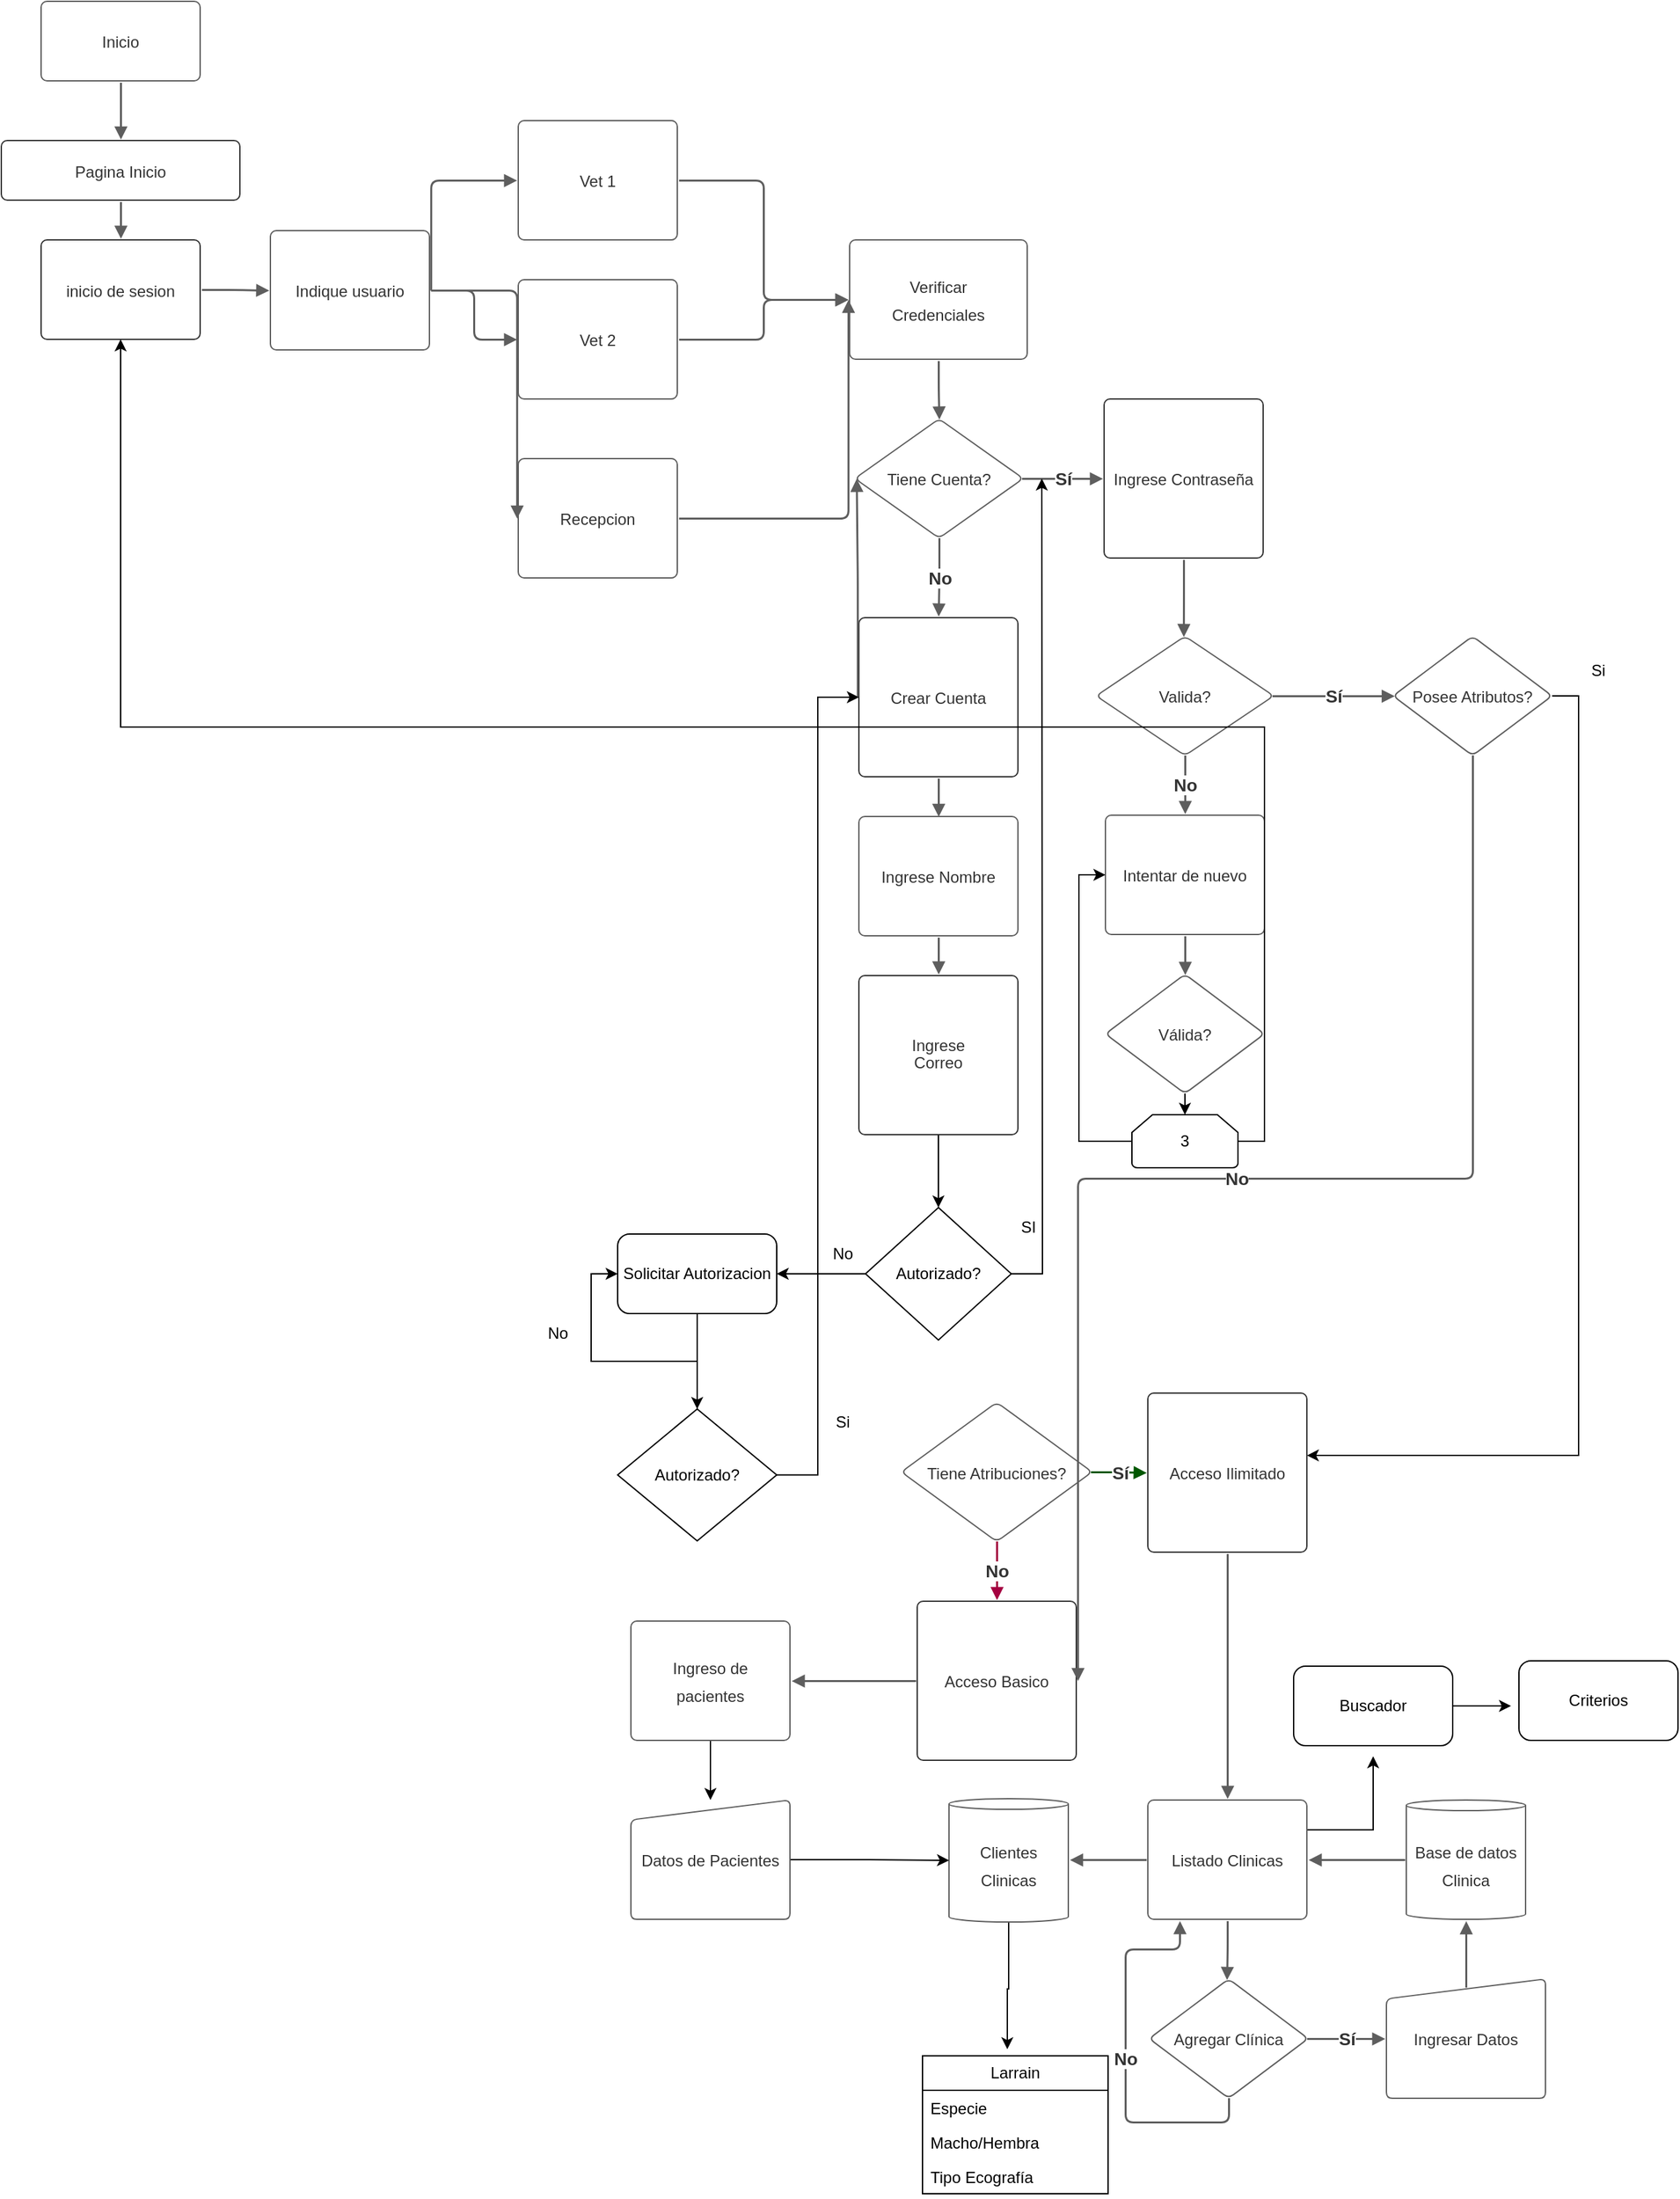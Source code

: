<mxfile version="21.5.2" type="github">
  <diagram id="C5RBs43oDa-KdzZeNtuy" name="Page-1">
    <mxGraphModel dx="954" dy="2205" grid="1" gridSize="10" guides="1" tooltips="1" connect="1" arrows="1" fold="1" page="1" pageScale="1" pageWidth="1169" pageHeight="1654" background="none" math="0" shadow="0">
      <root>
        <mxCell id="WIyWlLk6GJQsqaUBKTNV-0" />
        <mxCell id="WIyWlLk6GJQsqaUBKTNV-1" parent="WIyWlLk6GJQsqaUBKTNV-0" />
        <mxCell id="py4-glFeh2ibCfwgSi2s-0" value="&lt;font style=&quot;font-size: 12px;&quot;&gt;Inicio&lt;/font&gt;" style="html=1;overflow=block;blockSpacing=1;whiteSpace=wrap;fontSize=16.7;fontColor=#333333;align=center;spacing=3.8;strokeColor=#5e5e5e;strokeOpacity=100;rounded=1;absoluteArcSize=1;arcSize=9;strokeWidth=1;lucidId=6lV_jRiNdOOd;" vertex="1" parent="WIyWlLk6GJQsqaUBKTNV-1">
          <mxGeometry x="495" y="-60" width="120" height="60" as="geometry" />
        </mxCell>
        <mxCell id="py4-glFeh2ibCfwgSi2s-1" value="" style="html=1;jettySize=18;whiteSpace=wrap;fontSize=13;strokeColor=#5E5E5E;strokeWidth=1.5;rounded=1;arcSize=12;edgeStyle=orthogonalEdgeStyle;startArrow=none;endArrow=block;endFill=1;exitX=0.5;exitY=1.019;exitPerimeter=0;lucidId=qmV_Awvhml8.;" edge="1" parent="WIyWlLk6GJQsqaUBKTNV-1" source="py4-glFeh2ibCfwgSi2s-0">
          <mxGeometry width="100" height="100" relative="1" as="geometry">
            <Array as="points" />
            <mxPoint x="555" y="44" as="targetPoint" />
          </mxGeometry>
        </mxCell>
        <mxCell id="py4-glFeh2ibCfwgSi2s-2" value="&lt;font style=&quot;font-size: 12px;&quot;&gt;Pagina Inicio&lt;/font&gt;" style="html=1;overflow=block;blockSpacing=1;whiteSpace=wrap;fontSize=16.7;fontColor=#333333;align=center;spacing=3.8;strokeColor=#333333;strokeOpacity=100;fillOpacity=0;rounded=1;absoluteArcSize=1;arcSize=9;fillColor=#ffffff;strokeWidth=1;lucidId=ymV_Ch-mpjN8;" vertex="1" parent="WIyWlLk6GJQsqaUBKTNV-1">
          <mxGeometry x="465" y="45" width="180" height="45" as="geometry" />
        </mxCell>
        <mxCell id="py4-glFeh2ibCfwgSi2s-3" value="" style="html=1;jettySize=18;whiteSpace=wrap;fontSize=13;strokeColor=#5E5E5E;strokeWidth=1.5;rounded=1;arcSize=12;edgeStyle=orthogonalEdgeStyle;startArrow=none;endArrow=block;endFill=1;exitX=0.5;exitY=1.025;exitPerimeter=0;entryX=0.5;entryY=-0.015;entryPerimeter=0;lucidId=BnV_QV_Ecwqq;" edge="1" parent="WIyWlLk6GJQsqaUBKTNV-1" source="py4-glFeh2ibCfwgSi2s-2" target="py4-glFeh2ibCfwgSi2s-4">
          <mxGeometry width="100" height="100" relative="1" as="geometry">
            <Array as="points" />
          </mxGeometry>
        </mxCell>
        <mxCell id="py4-glFeh2ibCfwgSi2s-4" value="&lt;font style=&quot;font-size: 12px;&quot;&gt;inicio de sesion&lt;/font&gt;" style="html=1;overflow=block;blockSpacing=1;whiteSpace=wrap;fontSize=16.7;fontColor=#333333;align=center;spacing=3.8;strokeColor=#333333;strokeOpacity=100;fillOpacity=0;rounded=1;absoluteArcSize=1;arcSize=9;fillColor=#ffffff;strokeWidth=1;lucidId=GnV_wsVI9CKv;" vertex="1" parent="WIyWlLk6GJQsqaUBKTNV-1">
          <mxGeometry x="495" y="120" width="120" height="75" as="geometry" />
        </mxCell>
        <mxCell id="py4-glFeh2ibCfwgSi2s-5" value="&lt;font style=&quot;font-size: 12px;&quot;&gt;Verificar Credenciales&lt;/font&gt;" style="html=1;overflow=block;blockSpacing=1;whiteSpace=wrap;fontSize=16.7;fontColor=#333333;align=center;spacing=9;strokeColor=#5e5e5e;strokeOpacity=100;rounded=1;absoluteArcSize=1;arcSize=9;strokeWidth=1;lucidId=1nV_D38gx65L;" vertex="1" parent="WIyWlLk6GJQsqaUBKTNV-1">
          <mxGeometry x="1105" y="120" width="134" height="90" as="geometry" />
        </mxCell>
        <mxCell id="py4-glFeh2ibCfwgSi2s-6" value="&lt;font style=&quot;font-size: 12px;&quot;&gt;Valida?&lt;/font&gt;" style="html=1;overflow=block;blockSpacing=1;whiteSpace=wrap;rhombus;fontSize=16.7;fontColor=#333333;align=center;spacing=3.8;strokeColor=#5E5E5E;rounded=1;absoluteArcSize=1;arcSize=9;strokeWidth=1;lucidId=PoV_fIXQWpVl;" vertex="1" parent="WIyWlLk6GJQsqaUBKTNV-1">
          <mxGeometry x="1291" y="419" width="134" height="90" as="geometry" />
        </mxCell>
        <mxCell id="py4-glFeh2ibCfwgSi2s-7" value="&lt;font style=&quot;font-size: 12px;&quot;&gt;Intentar de nuevo&lt;/font&gt;" style="html=1;overflow=block;blockSpacing=1;whiteSpace=wrap;fontSize=16.7;fontColor=#333333;align=center;spacing=9;strokeColor=#5e5e5e;strokeOpacity=100;rounded=1;absoluteArcSize=1;arcSize=9;strokeWidth=1;lucidId=lrV_QBkVOYwX;" vertex="1" parent="WIyWlLk6GJQsqaUBKTNV-1">
          <mxGeometry x="1298" y="554" width="120" height="90" as="geometry" />
        </mxCell>
        <mxCell id="py4-glFeh2ibCfwgSi2s-8" value="" style="html=1;jettySize=18;whiteSpace=wrap;fontSize=13;strokeColor=#5E5E5E;strokeWidth=1.5;rounded=1;arcSize=12;edgeStyle=orthogonalEdgeStyle;startArrow=none;endArrow=block;endFill=1;exitX=0.5;exitY=1.012;exitPerimeter=0;entryX=0.5;entryY=0.004;entryPerimeter=0;lucidId=7rV_qTb1G-G_;" edge="1" parent="WIyWlLk6GJQsqaUBKTNV-1" source="py4-glFeh2ibCfwgSi2s-7" target="py4-glFeh2ibCfwgSi2s-9">
          <mxGeometry width="100" height="100" relative="1" as="geometry">
            <Array as="points" />
          </mxGeometry>
        </mxCell>
        <mxCell id="py4-glFeh2ibCfwgSi2s-99" style="edgeStyle=orthogonalEdgeStyle;rounded=0;orthogonalLoop=1;jettySize=auto;html=1;exitX=0.5;exitY=1;exitDx=0;exitDy=0;entryX=0.5;entryY=0;entryDx=0;entryDy=0;entryPerimeter=0;" edge="1" parent="WIyWlLk6GJQsqaUBKTNV-1" source="py4-glFeh2ibCfwgSi2s-9" target="py4-glFeh2ibCfwgSi2s-96">
          <mxGeometry relative="1" as="geometry" />
        </mxCell>
        <mxCell id="py4-glFeh2ibCfwgSi2s-9" value="&lt;font style=&quot;font-size: 12px;&quot;&gt;Válida?&lt;/font&gt;" style="html=1;overflow=block;blockSpacing=1;whiteSpace=wrap;rhombus;fontSize=16.7;fontColor=#333333;align=center;spacing=3.8;strokeColor=#5E5E5E;rounded=1;absoluteArcSize=1;arcSize=9;strokeWidth=1;lucidId=9rV_8nIzQmjW;" vertex="1" parent="WIyWlLk6GJQsqaUBKTNV-1">
          <mxGeometry x="1298" y="674" width="120" height="90" as="geometry" />
        </mxCell>
        <mxCell id="py4-glFeh2ibCfwgSi2s-12" value="&lt;font style=&quot;font-size: 12px;&quot;&gt;Indique usuario&lt;/font&gt;" style="html=1;overflow=block;blockSpacing=1;whiteSpace=wrap;fontSize=16.7;fontColor=#333333;align=center;spacing=9;strokeColor=#5e5e5e;strokeOpacity=100;rounded=1;absoluteArcSize=1;arcSize=9;strokeWidth=1;lucidId=KtV_1nC~NSEl;" vertex="1" parent="WIyWlLk6GJQsqaUBKTNV-1">
          <mxGeometry x="668" y="113" width="120" height="90" as="geometry" />
        </mxCell>
        <mxCell id="py4-glFeh2ibCfwgSi2s-13" value="" style="html=1;jettySize=18;whiteSpace=wrap;fontSize=13;strokeColor=#5E5E5E;strokeWidth=1.5;rounded=1;arcSize=12;edgeStyle=orthogonalEdgeStyle;startArrow=none;endArrow=block;endFill=1;exitX=0.5;exitY=1.012;exitPerimeter=0;entryX=0.5;entryY=0.003;entryPerimeter=0;lucidId=8uV__YB_j76Q;" edge="1" parent="WIyWlLk6GJQsqaUBKTNV-1" source="py4-glFeh2ibCfwgSi2s-5" target="py4-glFeh2ibCfwgSi2s-14">
          <mxGeometry width="100" height="100" relative="1" as="geometry">
            <Array as="points" />
          </mxGeometry>
        </mxCell>
        <mxCell id="py4-glFeh2ibCfwgSi2s-14" value="&lt;font style=&quot;font-size: 12px;&quot;&gt;Tiene Cuenta?&lt;/font&gt;" style="html=1;overflow=block;blockSpacing=1;whiteSpace=wrap;rhombus;fontSize=16.7;fontColor=#333333;align=center;spacing=3.8;strokeColor=#5E5E5E;rounded=1;absoluteArcSize=1;arcSize=9;strokeWidth=1;lucidId=_uV_788DccaZ;" vertex="1" parent="WIyWlLk6GJQsqaUBKTNV-1">
          <mxGeometry x="1109" y="255" width="127" height="90" as="geometry" />
        </mxCell>
        <mxCell id="py4-glFeh2ibCfwgSi2s-15" value="" style="html=1;jettySize=18;whiteSpace=wrap;fontSize=13.3;fontColor=#333333;fontStyle=1;align=center;strokeColor=#5E5E5E;strokeWidth=1.5;rounded=1;arcSize=12;edgeStyle=orthogonalEdgeStyle;startArrow=none;endArrow=block;endFill=1;exitX=0.991;exitY=0.5;exitPerimeter=0;entryX=-0.009;entryY=0.5;entryPerimeter=0;lucidId=vvV_T~xwJoX3;" edge="1" parent="WIyWlLk6GJQsqaUBKTNV-1" source="py4-glFeh2ibCfwgSi2s-14" target="py4-glFeh2ibCfwgSi2s-17">
          <mxGeometry width="100" height="100" relative="1" as="geometry">
            <Array as="points" />
          </mxGeometry>
        </mxCell>
        <mxCell id="py4-glFeh2ibCfwgSi2s-16" value="Sí" style="text;html=1;resizable=0;labelBackgroundColor=default;align=center;verticalAlign=middle;fontStyle=1;fontColor=#333333;fontSize=13.3;" vertex="1" parent="py4-glFeh2ibCfwgSi2s-15">
          <mxGeometry relative="1" as="geometry" />
        </mxCell>
        <mxCell id="py4-glFeh2ibCfwgSi2s-17" value="&lt;font style=&quot;font-size: 12px;&quot;&gt;Ingrese Contraseña&lt;/font&gt;" style="html=1;overflow=block;blockSpacing=1;whiteSpace=wrap;fontSize=16.7;fontColor=#333333;align=center;spacing=3.8;strokeColor=#333333;strokeOpacity=100;fillOpacity=0;rounded=1;absoluteArcSize=1;arcSize=9;fillColor=#ffffff;strokeWidth=1;lucidId=xvV_v9miPpJ-;" vertex="1" parent="WIyWlLk6GJQsqaUBKTNV-1">
          <mxGeometry x="1297" y="240" width="120" height="120" as="geometry" />
        </mxCell>
        <mxCell id="py4-glFeh2ibCfwgSi2s-18" value="" style="html=1;jettySize=18;whiteSpace=wrap;fontSize=13;strokeColor=#5E5E5E;strokeWidth=1.5;rounded=1;arcSize=12;edgeStyle=orthogonalEdgeStyle;startArrow=none;endArrow=block;endFill=1;exitX=0.5;exitY=1.009;exitPerimeter=0;entryX=0.492;entryY=0.004;entryPerimeter=0;lucidId=0vV_cZZIrmt7;" edge="1" parent="WIyWlLk6GJQsqaUBKTNV-1" source="py4-glFeh2ibCfwgSi2s-17" target="py4-glFeh2ibCfwgSi2s-6">
          <mxGeometry width="100" height="100" relative="1" as="geometry">
            <Array as="points" />
          </mxGeometry>
        </mxCell>
        <mxCell id="py4-glFeh2ibCfwgSi2s-19" value="" style="html=1;jettySize=18;whiteSpace=wrap;fontSize=13.3;fontColor=#333333;fontStyle=1;align=center;strokeColor=#5E5E5E;strokeWidth=1.5;rounded=1;arcSize=12;edgeStyle=orthogonalEdgeStyle;startArrow=none;endArrow=block;endFill=1;exitX=0.5;exitY=0.997;exitPerimeter=0;entryX=0.5;entryY=-0.009;entryPerimeter=0;lucidId=twV_qoTQJWmN;" edge="1" parent="WIyWlLk6GJQsqaUBKTNV-1" source="py4-glFeh2ibCfwgSi2s-14" target="py4-glFeh2ibCfwgSi2s-21">
          <mxGeometry width="100" height="100" relative="1" as="geometry">
            <Array as="points" />
          </mxGeometry>
        </mxCell>
        <mxCell id="py4-glFeh2ibCfwgSi2s-20" value="No" style="text;html=1;resizable=0;labelBackgroundColor=default;align=center;verticalAlign=middle;fontStyle=1;fontColor=#333333;fontSize=13.3;" vertex="1" parent="py4-glFeh2ibCfwgSi2s-19">
          <mxGeometry relative="1" as="geometry" />
        </mxCell>
        <mxCell id="py4-glFeh2ibCfwgSi2s-21" value="&lt;font style=&quot;font-size: 12px;&quot;&gt;Crear Cuenta&lt;/font&gt;" style="html=1;overflow=block;blockSpacing=1;whiteSpace=wrap;fontSize=16.7;fontColor=#333333;align=center;spacing=3.8;strokeColor=#333333;strokeOpacity=100;fillOpacity=0;rounded=1;absoluteArcSize=1;arcSize=9;fillColor=#ffffff;strokeWidth=1;lucidId=uwV_kCfQT2Pc;" vertex="1" parent="WIyWlLk6GJQsqaUBKTNV-1">
          <mxGeometry x="1112" y="405" width="120" height="120" as="geometry" />
        </mxCell>
        <mxCell id="py4-glFeh2ibCfwgSi2s-22" value="" style="html=1;jettySize=18;whiteSpace=wrap;fontSize=13;strokeColor=#5E5E5E;strokeWidth=1.5;rounded=1;arcSize=12;edgeStyle=orthogonalEdgeStyle;startArrow=none;endArrow=block;endFill=1;exitX=-0.009;exitY=0.5;exitPerimeter=0;entryX=0.009;entryY=0.5;entryPerimeter=0;lucidId=QwV_5H8QN4ZY;" edge="1" parent="WIyWlLk6GJQsqaUBKTNV-1" source="py4-glFeh2ibCfwgSi2s-21" target="py4-glFeh2ibCfwgSi2s-14">
          <mxGeometry width="100" height="100" relative="1" as="geometry">
            <Array as="points" />
          </mxGeometry>
        </mxCell>
        <mxCell id="py4-glFeh2ibCfwgSi2s-23" value="" style="html=1;jettySize=18;whiteSpace=wrap;fontSize=13;strokeColor=#5E5E5E;strokeWidth=1.5;rounded=1;arcSize=12;edgeStyle=orthogonalEdgeStyle;startArrow=none;endArrow=block;endFill=1;exitX=0.5;exitY=1.009;exitPerimeter=0;lucidId=UxV_K6ynuiH_;" edge="1" parent="WIyWlLk6GJQsqaUBKTNV-1" source="py4-glFeh2ibCfwgSi2s-21">
          <mxGeometry width="100" height="100" relative="1" as="geometry">
            <Array as="points" />
            <mxPoint x="1172" y="555" as="targetPoint" />
          </mxGeometry>
        </mxCell>
        <mxCell id="py4-glFeh2ibCfwgSi2s-24" value="&lt;font style=&quot;font-size: 12px;&quot;&gt;Ingrese Nombre&lt;/font&gt;" style="html=1;overflow=block;blockSpacing=1;whiteSpace=wrap;fontSize=16.7;fontColor=#333333;align=center;spacing=9;strokeColor=#5e5e5e;strokeOpacity=100;rounded=1;absoluteArcSize=1;arcSize=9;strokeWidth=1;lucidId=6xV__ENYtw5K;" vertex="1" parent="WIyWlLk6GJQsqaUBKTNV-1">
          <mxGeometry x="1112" y="555" width="120" height="90" as="geometry" />
        </mxCell>
        <mxCell id="py4-glFeh2ibCfwgSi2s-25" value="&lt;font style=&quot;font-size: 12px;&quot;&gt;Vet 1&lt;/font&gt;" style="html=1;overflow=block;blockSpacing=1;whiteSpace=wrap;fontSize=16.7;fontColor=#333333;align=center;spacing=9;strokeColor=#5e5e5e;strokeOpacity=100;rounded=1;absoluteArcSize=1;arcSize=9;strokeWidth=1;lucidId=TE8_JQUJnzji;" vertex="1" parent="WIyWlLk6GJQsqaUBKTNV-1">
          <mxGeometry x="855" y="30" width="120" height="90" as="geometry" />
        </mxCell>
        <mxCell id="py4-glFeh2ibCfwgSi2s-26" value="&lt;font style=&quot;font-size: 12px;&quot;&gt;Vet 2&lt;/font&gt;" style="html=1;overflow=block;blockSpacing=1;whiteSpace=wrap;fontSize=16.7;fontColor=#333333;align=center;spacing=9;strokeColor=#5e5e5e;strokeOpacity=100;rounded=1;absoluteArcSize=1;arcSize=9;strokeWidth=1;lucidId=6E8_PS.5.Md6;" vertex="1" parent="WIyWlLk6GJQsqaUBKTNV-1">
          <mxGeometry x="855" y="150" width="120" height="90" as="geometry" />
        </mxCell>
        <mxCell id="py4-glFeh2ibCfwgSi2s-27" value="&lt;font style=&quot;font-size: 12px;&quot;&gt;Recepcion&lt;/font&gt;" style="html=1;overflow=block;blockSpacing=1;whiteSpace=wrap;fontSize=16.7;fontColor=#333333;align=center;spacing=9;strokeColor=#5e5e5e;strokeOpacity=100;rounded=1;absoluteArcSize=1;arcSize=9;strokeWidth=1;lucidId=gF8_w_ER~_n0;" vertex="1" parent="WIyWlLk6GJQsqaUBKTNV-1">
          <mxGeometry x="855" y="285" width="120" height="90" as="geometry" />
        </mxCell>
        <mxCell id="py4-glFeh2ibCfwgSi2s-28" value="" style="html=1;jettySize=18;whiteSpace=wrap;fontSize=13;strokeColor=#5E5E5E;strokeWidth=1.5;rounded=1;arcSize=12;edgeStyle=orthogonalEdgeStyle;startArrow=none;endArrow=block;endFill=1;exitX=1.009;exitY=0.5;exitPerimeter=0;entryX=-0.009;entryY=0.5;entryPerimeter=0;lucidId=tF8_lsSb99WV;" edge="1" parent="WIyWlLk6GJQsqaUBKTNV-1" source="py4-glFeh2ibCfwgSi2s-12" target="py4-glFeh2ibCfwgSi2s-25">
          <mxGeometry width="100" height="100" relative="1" as="geometry">
            <Array as="points">
              <mxPoint x="789" y="75" />
            </Array>
          </mxGeometry>
        </mxCell>
        <mxCell id="py4-glFeh2ibCfwgSi2s-29" value="" style="html=1;jettySize=18;whiteSpace=wrap;fontSize=13;strokeColor=#5E5E5E;strokeWidth=1.5;rounded=1;arcSize=12;edgeStyle=orthogonalEdgeStyle;startArrow=none;endArrow=block;endFill=1;exitX=1.009;exitY=0.5;exitPerimeter=0;entryX=-0.009;entryY=0.5;entryPerimeter=0;lucidId=QG8_v2pN72Wz;" edge="1" parent="WIyWlLk6GJQsqaUBKTNV-1" source="py4-glFeh2ibCfwgSi2s-12" target="py4-glFeh2ibCfwgSi2s-26">
          <mxGeometry width="100" height="100" relative="1" as="geometry">
            <Array as="points" />
          </mxGeometry>
        </mxCell>
        <mxCell id="py4-glFeh2ibCfwgSi2s-30" value="" style="html=1;jettySize=18;whiteSpace=wrap;fontSize=13;strokeColor=#5E5E5E;strokeWidth=1.5;rounded=1;arcSize=12;edgeStyle=orthogonalEdgeStyle;startArrow=none;endArrow=block;endFill=1;exitX=1.009;exitY=0.5;exitPerimeter=0;entryX=-0.009;entryY=0.5;entryPerimeter=0;lucidId=YG8_4RrZCzS5;" edge="1" parent="WIyWlLk6GJQsqaUBKTNV-1" source="py4-glFeh2ibCfwgSi2s-12" target="py4-glFeh2ibCfwgSi2s-27">
          <mxGeometry width="100" height="100" relative="1" as="geometry">
            <Array as="points" />
          </mxGeometry>
        </mxCell>
        <mxCell id="py4-glFeh2ibCfwgSi2s-31" value="" style="html=1;jettySize=18;whiteSpace=wrap;fontSize=13;strokeColor=#5E5E5E;strokeWidth=1.5;rounded=1;arcSize=12;edgeStyle=orthogonalEdgeStyle;startArrow=none;endArrow=block;endFill=1;exitX=1.009;exitY=0.5;exitPerimeter=0;entryX=-0.008;entryY=0.5;entryPerimeter=0;lucidId=~G8_ecM6V7Dc;" edge="1" parent="WIyWlLk6GJQsqaUBKTNV-1" source="py4-glFeh2ibCfwgSi2s-25" target="py4-glFeh2ibCfwgSi2s-5">
          <mxGeometry width="100" height="100" relative="1" as="geometry">
            <Array as="points" />
          </mxGeometry>
        </mxCell>
        <mxCell id="py4-glFeh2ibCfwgSi2s-32" value="" style="html=1;jettySize=18;whiteSpace=wrap;fontSize=13;strokeColor=#5E5E5E;strokeWidth=1.5;rounded=1;arcSize=12;edgeStyle=orthogonalEdgeStyle;startArrow=none;endArrow=block;endFill=1;exitX=1.009;exitY=0.5;exitPerimeter=0;entryX=-0.008;entryY=0.5;entryPerimeter=0;lucidId=hH8_pbGEubtg;" edge="1" parent="WIyWlLk6GJQsqaUBKTNV-1" source="py4-glFeh2ibCfwgSi2s-26" target="py4-glFeh2ibCfwgSi2s-5">
          <mxGeometry width="100" height="100" relative="1" as="geometry">
            <Array as="points" />
          </mxGeometry>
        </mxCell>
        <mxCell id="py4-glFeh2ibCfwgSi2s-33" value="" style="html=1;jettySize=18;whiteSpace=wrap;fontSize=13;strokeColor=#5E5E5E;strokeWidth=1.5;rounded=1;arcSize=12;edgeStyle=orthogonalEdgeStyle;startArrow=none;endArrow=block;endFill=1;exitX=1.009;exitY=0.5;exitPerimeter=0;entryX=-0.008;entryY=0.5;entryPerimeter=0;lucidId=oH8_gKGjg.4c;" edge="1" parent="WIyWlLk6GJQsqaUBKTNV-1" source="py4-glFeh2ibCfwgSi2s-27" target="py4-glFeh2ibCfwgSi2s-5">
          <mxGeometry width="100" height="100" relative="1" as="geometry">
            <Array as="points" />
          </mxGeometry>
        </mxCell>
        <mxCell id="py4-glFeh2ibCfwgSi2s-34" value="" style="html=1;jettySize=18;whiteSpace=wrap;fontSize=13;strokeColor=#5E5E5E;strokeWidth=1.5;rounded=1;arcSize=12;edgeStyle=orthogonalEdgeStyle;startArrow=none;endArrow=block;endFill=1;exitX=1.009;exitY=0.5;exitPerimeter=0;entryX=-0.009;entryY=0.5;entryPerimeter=0;lucidId=TH8_._hqP2bO;" edge="1" parent="WIyWlLk6GJQsqaUBKTNV-1" source="py4-glFeh2ibCfwgSi2s-4" target="py4-glFeh2ibCfwgSi2s-12">
          <mxGeometry width="100" height="100" relative="1" as="geometry">
            <Array as="points" />
          </mxGeometry>
        </mxCell>
        <mxCell id="py4-glFeh2ibCfwgSi2s-35" value="" style="html=1;jettySize=18;whiteSpace=wrap;fontSize=13;strokeColor=#5E5E5E;strokeWidth=1.5;rounded=1;arcSize=12;edgeStyle=orthogonalEdgeStyle;startArrow=none;endArrow=block;endFill=1;exitX=0.5;exitY=1.012;exitPerimeter=0;entryX=0.5;entryY=-0.009;entryPerimeter=0;lucidId=Wag~Y~_s3K29;" edge="1" parent="WIyWlLk6GJQsqaUBKTNV-1" source="py4-glFeh2ibCfwgSi2s-24" target="py4-glFeh2ibCfwgSi2s-36">
          <mxGeometry width="100" height="100" relative="1" as="geometry">
            <Array as="points" />
          </mxGeometry>
        </mxCell>
        <mxCell id="py4-glFeh2ibCfwgSi2s-76" style="edgeStyle=orthogonalEdgeStyle;rounded=0;orthogonalLoop=1;jettySize=auto;html=1;exitX=0.5;exitY=1;exitDx=0;exitDy=0;entryX=0.5;entryY=0;entryDx=0;entryDy=0;" edge="1" parent="WIyWlLk6GJQsqaUBKTNV-1" source="py4-glFeh2ibCfwgSi2s-36" target="py4-glFeh2ibCfwgSi2s-75">
          <mxGeometry relative="1" as="geometry" />
        </mxCell>
        <mxCell id="py4-glFeh2ibCfwgSi2s-36" value="&lt;div style=&quot;display: flex; justify-content: center; text-align: center; align-items: baseline; line-height: 1.25; margin-top: -2px; font-size: 12px;&quot;&gt;&lt;span style=&quot;color: rgb(51, 51, 51);&quot;&gt;&lt;font style=&quot;font-size: 12px;&quot;&gt;Ingrese &lt;br&gt;&lt;/font&gt;&lt;/span&gt;&lt;/div&gt;&lt;div style=&quot;display: flex; justify-content: center; text-align: center; align-items: baseline; line-height: 1.25; margin-top: -2px; font-size: 12px;&quot;&gt;&lt;span style=&quot;color: rgb(51, 51, 51);&quot;&gt;&lt;font style=&quot;font-size: 12px;&quot;&gt;Correo&lt;/font&gt;&lt;/span&gt;&lt;/div&gt;" style="html=1;overflow=block;blockSpacing=1;whiteSpace=wrap;fontSize=13;spacing=3.8;strokeColor=#333333;strokeOpacity=100;fillOpacity=0;rounded=1;absoluteArcSize=1;arcSize=9;fillColor=#ffffff;strokeWidth=1;lucidId=Xag~Ae.uutdC;" vertex="1" parent="WIyWlLk6GJQsqaUBKTNV-1">
          <mxGeometry x="1112" y="675" width="120" height="120" as="geometry" />
        </mxCell>
        <mxCell id="py4-glFeh2ibCfwgSi2s-37" value="&lt;font style=&quot;font-size: 12px;&quot;&gt;Tiene Atribuciones?&lt;/font&gt;" style="html=1;overflow=block;blockSpacing=1;whiteSpace=wrap;rhombus;fontSize=16.7;fontColor=#333333;align=center;spacing=3.8;strokeColor=#5e5e5e;strokeOpacity=100;rounded=1;absoluteArcSize=1;arcSize=9;strokeWidth=1;lucidId=4bg~qIHvXVig;" vertex="1" parent="WIyWlLk6GJQsqaUBKTNV-1">
          <mxGeometry x="1144" y="997" width="144" height="105" as="geometry" />
        </mxCell>
        <mxCell id="py4-glFeh2ibCfwgSi2s-39" value="" style="html=1;jettySize=18;whiteSpace=wrap;fontSize=13.3;fontColor=#333333;fontStyle=1;align=center;strokeColor=#005700;strokeWidth=1.5;rounded=1;arcSize=12;edgeStyle=orthogonalEdgeStyle;startArrow=none;endArrow=block;endFill=1;exitX=0.992;exitY=0.5;exitPerimeter=0;entryX=-0.009;entryY=0.5;entryPerimeter=0;lucidId=Tcg~VygyTIFK;fillColor=#008a00;" edge="1" parent="WIyWlLk6GJQsqaUBKTNV-1" source="py4-glFeh2ibCfwgSi2s-37" target="py4-glFeh2ibCfwgSi2s-41">
          <mxGeometry width="100" height="100" relative="1" as="geometry">
            <Array as="points" />
          </mxGeometry>
        </mxCell>
        <mxCell id="py4-glFeh2ibCfwgSi2s-40" value="Sí" style="text;html=1;resizable=0;labelBackgroundColor=default;align=center;verticalAlign=middle;fontStyle=1;fontColor=#333333;fontSize=13.3;" vertex="1" parent="py4-glFeh2ibCfwgSi2s-39">
          <mxGeometry relative="1" as="geometry" />
        </mxCell>
        <mxCell id="py4-glFeh2ibCfwgSi2s-41" value="&lt;font style=&quot;font-size: 12px;&quot;&gt;Acceso Ilimitado&lt;/font&gt;" style="html=1;overflow=block;blockSpacing=1;whiteSpace=wrap;fontSize=16.7;fontColor=#333333;align=center;spacing=3.8;strokeColor=#333333;strokeOpacity=100;fillOpacity=0;rounded=1;absoluteArcSize=1;arcSize=9;fillColor=#ffffff;strokeWidth=1;lucidId=Wcg~fUxF38FF;" vertex="1" parent="WIyWlLk6GJQsqaUBKTNV-1">
          <mxGeometry x="1330" y="990" width="120" height="120" as="geometry" />
        </mxCell>
        <mxCell id="py4-glFeh2ibCfwgSi2s-42" value="" style="html=1;jettySize=18;whiteSpace=wrap;fontSize=13.3;fontColor=#333333;fontStyle=1;align=center;strokeColor=#A50040;strokeWidth=1.5;rounded=1;arcSize=12;edgeStyle=orthogonalEdgeStyle;startArrow=none;endArrow=block;endFill=1;exitX=0.5;exitY=0.997;exitPerimeter=0;entryX=0.5;entryY=-0.009;entryPerimeter=0;lucidId=7cg~rqk6v5o7;fillColor=#d80073;" edge="1" parent="WIyWlLk6GJQsqaUBKTNV-1" source="py4-glFeh2ibCfwgSi2s-37" target="py4-glFeh2ibCfwgSi2s-44">
          <mxGeometry width="100" height="100" relative="1" as="geometry">
            <Array as="points" />
          </mxGeometry>
        </mxCell>
        <mxCell id="py4-glFeh2ibCfwgSi2s-43" value="No" style="text;html=1;resizable=0;labelBackgroundColor=default;align=center;verticalAlign=middle;fontStyle=1;fontColor=#333333;fontSize=13.3;" vertex="1" parent="py4-glFeh2ibCfwgSi2s-42">
          <mxGeometry relative="1" as="geometry" />
        </mxCell>
        <mxCell id="py4-glFeh2ibCfwgSi2s-44" value="&lt;font style=&quot;font-size: 12px;&quot;&gt;Acceso Basico&lt;/font&gt;" style="html=1;overflow=block;blockSpacing=1;whiteSpace=wrap;fontSize=16.7;fontColor=#333333;align=center;spacing=3.8;strokeColor=#333333;strokeOpacity=100;fillOpacity=0;rounded=1;absoluteArcSize=1;arcSize=9;fillColor=#ffffff;strokeWidth=1;lucidId=-cg~yoFNJy~t;" vertex="1" parent="WIyWlLk6GJQsqaUBKTNV-1">
          <mxGeometry x="1156" y="1147" width="120" height="120" as="geometry" />
        </mxCell>
        <mxCell id="py4-glFeh2ibCfwgSi2s-94" style="edgeStyle=orthogonalEdgeStyle;rounded=0;orthogonalLoop=1;jettySize=auto;html=1;exitX=1;exitY=0.5;exitDx=0;exitDy=0;entryX=1;entryY=0.392;entryDx=0;entryDy=0;entryPerimeter=0;" edge="1" parent="WIyWlLk6GJQsqaUBKTNV-1" source="py4-glFeh2ibCfwgSi2s-45" target="py4-glFeh2ibCfwgSi2s-41">
          <mxGeometry relative="1" as="geometry">
            <mxPoint x="1740" y="1040" as="targetPoint" />
          </mxGeometry>
        </mxCell>
        <mxCell id="py4-glFeh2ibCfwgSi2s-45" value="&lt;font style=&quot;font-size: 12px;&quot;&gt;Posee Atributos?&lt;/font&gt;" style="html=1;overflow=block;blockSpacing=1;whiteSpace=wrap;rhombus;fontSize=16.7;fontColor=#333333;align=center;spacing=3.8;strokeColor=#5e5e5e;strokeOpacity=100;rounded=1;absoluteArcSize=1;arcSize=9;strokeWidth=1;lucidId=nfg~SPuSGxTI;" vertex="1" parent="WIyWlLk6GJQsqaUBKTNV-1">
          <mxGeometry x="1515" y="419" width="120" height="90" as="geometry" />
        </mxCell>
        <mxCell id="py4-glFeh2ibCfwgSi2s-46" value="" style="html=1;jettySize=18;whiteSpace=wrap;fontSize=13.3;fontColor=#333333;fontStyle=1;align=center;strokeColor=#5E5E5E;strokeWidth=1.5;rounded=1;arcSize=12;edgeStyle=orthogonalEdgeStyle;startArrow=none;endArrow=block;endFill=1;exitX=0.991;exitY=0.5;exitPerimeter=0;entryX=0.009;entryY=0.5;entryPerimeter=0;lucidId=Sfg~5OQUNEOk;" edge="1" parent="WIyWlLk6GJQsqaUBKTNV-1" source="py4-glFeh2ibCfwgSi2s-6" target="py4-glFeh2ibCfwgSi2s-45">
          <mxGeometry width="100" height="100" relative="1" as="geometry">
            <Array as="points" />
          </mxGeometry>
        </mxCell>
        <mxCell id="py4-glFeh2ibCfwgSi2s-47" value="Sí" style="text;html=1;resizable=0;labelBackgroundColor=default;align=center;verticalAlign=middle;fontStyle=1;fontColor=#333333;fontSize=13.3;" vertex="1" parent="py4-glFeh2ibCfwgSi2s-46">
          <mxGeometry relative="1" as="geometry" />
        </mxCell>
        <mxCell id="py4-glFeh2ibCfwgSi2s-48" value="" style="html=1;jettySize=18;whiteSpace=wrap;fontSize=13.3;fontColor=#333333;fontStyle=1;align=center;strokeColor=#5E5E5E;strokeWidth=1.5;rounded=1;arcSize=12;edgeStyle=orthogonalEdgeStyle;startArrow=none;endArrow=block;endFill=1;exitX=0.5;exitY=0.997;exitPerimeter=0;entryX=0.5;entryY=-0.012;entryPerimeter=0;lucidId=Ufg~B.7omUra;" edge="1" parent="WIyWlLk6GJQsqaUBKTNV-1" source="py4-glFeh2ibCfwgSi2s-6" target="py4-glFeh2ibCfwgSi2s-7">
          <mxGeometry width="100" height="100" relative="1" as="geometry">
            <Array as="points" />
          </mxGeometry>
        </mxCell>
        <mxCell id="py4-glFeh2ibCfwgSi2s-49" value="No" style="text;html=1;resizable=0;labelBackgroundColor=default;align=center;verticalAlign=middle;fontStyle=1;fontColor=#333333;fontSize=13.3;" vertex="1" parent="py4-glFeh2ibCfwgSi2s-48">
          <mxGeometry relative="1" as="geometry" />
        </mxCell>
        <mxCell id="py4-glFeh2ibCfwgSi2s-52" value="" style="html=1;jettySize=18;whiteSpace=wrap;fontSize=13.3;fontColor=#333333;fontStyle=1;align=center;strokeColor=#5E5E5E;strokeWidth=1.5;rounded=1;arcSize=12;edgeStyle=orthogonalEdgeStyle;startArrow=none;endArrow=block;endFill=1;exitX=0.5;exitY=0.996;exitPerimeter=0;entryX=1.009;entryY=0.5;entryPerimeter=0;lucidId=ugg~bSQh.oEW;" edge="1" parent="WIyWlLk6GJQsqaUBKTNV-1" source="py4-glFeh2ibCfwgSi2s-45" target="py4-glFeh2ibCfwgSi2s-44">
          <mxGeometry width="100" height="100" relative="1" as="geometry">
            <Array as="points" />
          </mxGeometry>
        </mxCell>
        <mxCell id="py4-glFeh2ibCfwgSi2s-53" value="No" style="text;html=1;resizable=0;labelBackgroundColor=default;align=center;verticalAlign=middle;fontStyle=1;fontColor=#333333;fontSize=13.3;" vertex="1" parent="py4-glFeh2ibCfwgSi2s-52">
          <mxGeometry relative="1" as="geometry" />
        </mxCell>
        <mxCell id="py4-glFeh2ibCfwgSi2s-71" style="edgeStyle=orthogonalEdgeStyle;rounded=0;orthogonalLoop=1;jettySize=auto;html=1;exitX=0.5;exitY=1;exitDx=0;exitDy=0;entryX=0.5;entryY=0;entryDx=0;entryDy=0;" edge="1" parent="WIyWlLk6GJQsqaUBKTNV-1" source="py4-glFeh2ibCfwgSi2s-54" target="py4-glFeh2ibCfwgSi2s-70">
          <mxGeometry relative="1" as="geometry" />
        </mxCell>
        <mxCell id="py4-glFeh2ibCfwgSi2s-54" value="&lt;font style=&quot;font-size: 12px;&quot;&gt;Ingreso de pacientes&lt;/font&gt;" style="html=1;overflow=block;blockSpacing=1;whiteSpace=wrap;fontSize=16.7;fontColor=#333333;align=center;spacing=9;strokeColor=#5e5e5e;strokeOpacity=100;rounded=1;absoluteArcSize=1;arcSize=9;strokeWidth=1;lucidId=k7g~KJd08HX2;" vertex="1" parent="WIyWlLk6GJQsqaUBKTNV-1">
          <mxGeometry x="940" y="1162" width="120" height="90" as="geometry" />
        </mxCell>
        <mxCell id="py4-glFeh2ibCfwgSi2s-55" value="" style="html=1;jettySize=18;whiteSpace=wrap;fontSize=13;strokeColor=#5E5E5E;strokeWidth=1.5;rounded=1;arcSize=12;edgeStyle=orthogonalEdgeStyle;startArrow=none;endArrow=block;endFill=1;exitX=-0.009;exitY=0.5;exitPerimeter=0;entryX=1.009;entryY=0.5;entryPerimeter=0;lucidId=E7g~p-~XdAIc;" edge="1" parent="WIyWlLk6GJQsqaUBKTNV-1" source="py4-glFeh2ibCfwgSi2s-44" target="py4-glFeh2ibCfwgSi2s-54">
          <mxGeometry width="100" height="100" relative="1" as="geometry">
            <Array as="points" />
          </mxGeometry>
        </mxCell>
        <mxCell id="py4-glFeh2ibCfwgSi2s-108" style="edgeStyle=orthogonalEdgeStyle;rounded=0;orthogonalLoop=1;jettySize=auto;html=1;exitX=1;exitY=0.25;exitDx=0;exitDy=0;entryX=0.5;entryY=1.133;entryDx=0;entryDy=0;entryPerimeter=0;" edge="1" parent="WIyWlLk6GJQsqaUBKTNV-1" source="py4-glFeh2ibCfwgSi2s-56" target="py4-glFeh2ibCfwgSi2s-107">
          <mxGeometry relative="1" as="geometry" />
        </mxCell>
        <mxCell id="py4-glFeh2ibCfwgSi2s-56" value="&lt;font style=&quot;font-size: 12px;&quot;&gt;Listado Clinicas&lt;/font&gt;" style="html=1;overflow=block;blockSpacing=1;whiteSpace=wrap;fontSize=16.7;fontColor=#333333;align=center;spacing=9;strokeColor=#5e5e5e;strokeOpacity=100;rounded=1;absoluteArcSize=1;arcSize=9;strokeWidth=1;lucidId=Z7g~fSgXq1W0;" vertex="1" parent="WIyWlLk6GJQsqaUBKTNV-1">
          <mxGeometry x="1330" y="1297" width="120" height="90" as="geometry" />
        </mxCell>
        <mxCell id="py4-glFeh2ibCfwgSi2s-57" value="" style="html=1;jettySize=18;whiteSpace=wrap;fontSize=13;strokeColor=#5E5E5E;strokeWidth=1.5;rounded=1;arcSize=12;edgeStyle=orthogonalEdgeStyle;startArrow=none;endArrow=block;endFill=1;exitX=0.5;exitY=1.009;exitPerimeter=0;entryX=0.5;entryY=-0.012;entryPerimeter=0;lucidId=f_g~F7UTNNTy;" edge="1" parent="WIyWlLk6GJQsqaUBKTNV-1" source="py4-glFeh2ibCfwgSi2s-41" target="py4-glFeh2ibCfwgSi2s-56">
          <mxGeometry width="100" height="100" relative="1" as="geometry">
            <Array as="points" />
          </mxGeometry>
        </mxCell>
        <mxCell id="py4-glFeh2ibCfwgSi2s-58" value="&lt;font style=&quot;font-size: 12px;&quot;&gt;Agregar Clínica&lt;/font&gt;" style="html=1;overflow=block;blockSpacing=1;whiteSpace=wrap;rhombus;fontSize=16.7;fontColor=#333333;align=center;spacing=3.8;strokeColor=#5e5e5e;strokeOpacity=100;rounded=1;absoluteArcSize=1;arcSize=9;strokeWidth=1;lucidId=fah~KPaeuUrh;" vertex="1" parent="WIyWlLk6GJQsqaUBKTNV-1">
          <mxGeometry x="1331" y="1432" width="120" height="90" as="geometry" />
        </mxCell>
        <mxCell id="py4-glFeh2ibCfwgSi2s-59" value="" style="html=1;jettySize=18;whiteSpace=wrap;fontSize=13;strokeColor=#5E5E5E;strokeWidth=1.5;rounded=1;arcSize=12;edgeStyle=orthogonalEdgeStyle;startArrow=none;endArrow=block;endFill=1;exitX=0.5;exitY=1.012;exitPerimeter=0;entryX=0.488;entryY=0.006;entryPerimeter=0;lucidId=och~MCCBwmzh;" edge="1" parent="WIyWlLk6GJQsqaUBKTNV-1" source="py4-glFeh2ibCfwgSi2s-56" target="py4-glFeh2ibCfwgSi2s-58">
          <mxGeometry width="100" height="100" relative="1" as="geometry">
            <Array as="points" />
          </mxGeometry>
        </mxCell>
        <mxCell id="py4-glFeh2ibCfwgSi2s-60" value="" style="html=1;jettySize=18;whiteSpace=wrap;fontSize=13.3;fontColor=#333333;fontStyle=1;align=center;strokeColor=#5E5E5E;strokeWidth=1.5;rounded=1;arcSize=12;edgeStyle=orthogonalEdgeStyle;startArrow=none;endArrow=block;endFill=1;exitX=0.991;exitY=0.5;exitPerimeter=0;entryX=-0.009;entryY=0.5;entryPerimeter=0;lucidId=Pch~BzjFLYc_;" edge="1" parent="WIyWlLk6GJQsqaUBKTNV-1" source="py4-glFeh2ibCfwgSi2s-58" target="py4-glFeh2ibCfwgSi2s-64">
          <mxGeometry width="100" height="100" relative="1" as="geometry">
            <Array as="points" />
          </mxGeometry>
        </mxCell>
        <mxCell id="py4-glFeh2ibCfwgSi2s-61" value="Sí" style="text;html=1;resizable=0;labelBackgroundColor=default;align=center;verticalAlign=middle;fontStyle=1;fontColor=#333333;fontSize=13.3;" vertex="1" parent="py4-glFeh2ibCfwgSi2s-60">
          <mxGeometry relative="1" as="geometry" />
        </mxCell>
        <mxCell id="py4-glFeh2ibCfwgSi2s-62" value="&lt;font style=&quot;font-size: 12px;&quot;&gt;Base de datos Clinica&lt;/font&gt;" style="html=1;overflow=block;blockSpacing=1;whiteSpace=wrap;shape=cylinder3;size=4;anchorPointDirection=0;boundedLbl=1;fontSize=16.7;fontColor=#333333;align=center;spacing=3.8;strokeColor=#5e5e5e;strokeOpacity=100;rounded=1;absoluteArcSize=1;arcSize=9;strokeWidth=1;lucidId=Zdh~PG8KVk3B;" vertex="1" parent="WIyWlLk6GJQsqaUBKTNV-1">
          <mxGeometry x="1525" y="1297" width="90" height="90" as="geometry" />
        </mxCell>
        <mxCell id="py4-glFeh2ibCfwgSi2s-63" value="" style="html=1;jettySize=18;whiteSpace=wrap;fontSize=13;strokeColor=#5E5E5E;strokeWidth=1.5;rounded=1;arcSize=12;edgeStyle=orthogonalEdgeStyle;startArrow=none;endArrow=block;endFill=1;exitX=-0.012;exitY=0.5;exitPerimeter=0;entryX=1.009;entryY=0.5;entryPerimeter=0;lucidId=jeh~zuYJ45Gy;" edge="1" parent="WIyWlLk6GJQsqaUBKTNV-1" source="py4-glFeh2ibCfwgSi2s-62" target="py4-glFeh2ibCfwgSi2s-56">
          <mxGeometry width="100" height="100" relative="1" as="geometry">
            <Array as="points" />
          </mxGeometry>
        </mxCell>
        <mxCell id="py4-glFeh2ibCfwgSi2s-64" value="&lt;font style=&quot;font-size: 12px;&quot;&gt;Ingresar Datos&lt;/font&gt;" style="html=1;overflow=block;blockSpacing=1;whiteSpace=wrap;shape=manualInput;size=15;fontSize=16.7;fontColor=#333333;align=center;spacing=3.8;strokeColor=#5e5e5e;strokeOpacity=100;rounded=1;absoluteArcSize=1;arcSize=9;strokeWidth=1;lucidId=Neh~7mN96rgw;" vertex="1" parent="WIyWlLk6GJQsqaUBKTNV-1">
          <mxGeometry x="1510" y="1432" width="120" height="90" as="geometry" />
        </mxCell>
        <mxCell id="py4-glFeh2ibCfwgSi2s-65" value="" style="html=1;jettySize=18;whiteSpace=wrap;fontSize=13;strokeColor=#5E5E5E;strokeWidth=1.5;rounded=1;arcSize=12;edgeStyle=orthogonalEdgeStyle;startArrow=none;endArrow=block;endFill=1;exitX=0.5;exitY=0.07;exitPerimeter=0;entryX=0.5;entryY=1.013;entryPerimeter=0;lucidId=.eh~1m-kX7_.;" edge="1" parent="WIyWlLk6GJQsqaUBKTNV-1" source="py4-glFeh2ibCfwgSi2s-64" target="py4-glFeh2ibCfwgSi2s-62">
          <mxGeometry width="100" height="100" relative="1" as="geometry">
            <Array as="points" />
          </mxGeometry>
        </mxCell>
        <mxCell id="py4-glFeh2ibCfwgSi2s-66" value="" style="html=1;jettySize=18;whiteSpace=wrap;fontSize=13.3;fontColor=#333333;fontStyle=1;align=center;strokeColor=#5E5E5E;strokeWidth=1.5;rounded=1;arcSize=12;edgeStyle=orthogonalEdgeStyle;startArrow=none;endArrow=block;endFill=1;exitX=0.5;exitY=0.996;exitPerimeter=0;entryX=0.2;entryY=1.012;entryPerimeter=0;lucidId=mfh~qZfh0OGd;" edge="1" parent="WIyWlLk6GJQsqaUBKTNV-1" source="py4-glFeh2ibCfwgSi2s-58" target="py4-glFeh2ibCfwgSi2s-56">
          <mxGeometry width="100" height="100" relative="1" as="geometry">
            <Array as="points" />
          </mxGeometry>
        </mxCell>
        <mxCell id="py4-glFeh2ibCfwgSi2s-67" value="No" style="text;html=1;resizable=0;labelBackgroundColor=default;align=center;verticalAlign=middle;fontStyle=1;fontColor=#333333;fontSize=13.3;" vertex="1" parent="py4-glFeh2ibCfwgSi2s-66">
          <mxGeometry relative="1" as="geometry" />
        </mxCell>
        <mxCell id="py4-glFeh2ibCfwgSi2s-68" value="" style="html=1;jettySize=18;whiteSpace=wrap;fontSize=13;strokeColor=#5E5E5E;strokeWidth=1.5;rounded=1;arcSize=12;edgeStyle=orthogonalEdgeStyle;startArrow=none;endArrow=block;endFill=1;exitX=-0.009;exitY=0.5;exitPerimeter=0;lucidId=PBh~WUcamDJf;" edge="1" parent="WIyWlLk6GJQsqaUBKTNV-1" source="py4-glFeh2ibCfwgSi2s-56">
          <mxGeometry width="100" height="100" relative="1" as="geometry">
            <Array as="points" />
            <mxPoint x="1271" y="1342" as="targetPoint" />
          </mxGeometry>
        </mxCell>
        <mxCell id="py4-glFeh2ibCfwgSi2s-106" style="edgeStyle=orthogonalEdgeStyle;rounded=0;orthogonalLoop=1;jettySize=auto;html=1;entryX=0.457;entryY=-0.048;entryDx=0;entryDy=0;entryPerimeter=0;" edge="1" parent="WIyWlLk6GJQsqaUBKTNV-1" source="py4-glFeh2ibCfwgSi2s-69" target="py4-glFeh2ibCfwgSi2s-102">
          <mxGeometry relative="1" as="geometry" />
        </mxCell>
        <mxCell id="py4-glFeh2ibCfwgSi2s-69" value="&lt;font style=&quot;font-size: 12px;&quot;&gt;Clientes Clinicas&lt;/font&gt;" style="html=1;overflow=block;blockSpacing=1;whiteSpace=wrap;shape=cylinder3;size=4;anchorPointDirection=0;boundedLbl=1;fontSize=16.7;fontColor=#333333;align=center;spacing=3.8;strokeColor=#5e5e5e;strokeOpacity=100;rounded=1;absoluteArcSize=1;arcSize=9;strokeWidth=1;lucidId=_Bh~envPogOS;" vertex="1" parent="WIyWlLk6GJQsqaUBKTNV-1">
          <mxGeometry x="1180" y="1296" width="90" height="93" as="geometry" />
        </mxCell>
        <mxCell id="py4-glFeh2ibCfwgSi2s-74" style="edgeStyle=orthogonalEdgeStyle;rounded=0;orthogonalLoop=1;jettySize=auto;html=1;exitX=1;exitY=0.5;exitDx=0;exitDy=0;entryX=0;entryY=0.5;entryDx=0;entryDy=0;entryPerimeter=0;" edge="1" parent="WIyWlLk6GJQsqaUBKTNV-1" source="py4-glFeh2ibCfwgSi2s-70" target="py4-glFeh2ibCfwgSi2s-69">
          <mxGeometry relative="1" as="geometry" />
        </mxCell>
        <mxCell id="py4-glFeh2ibCfwgSi2s-70" value="&lt;font style=&quot;font-size: 12px;&quot;&gt;Datos de Pacientes&lt;/font&gt;" style="html=1;overflow=block;blockSpacing=1;whiteSpace=wrap;shape=manualInput;size=15;fontSize=16.7;fontColor=#333333;align=center;spacing=3.8;strokeColor=#5e5e5e;strokeOpacity=100;rounded=1;absoluteArcSize=1;arcSize=9;strokeWidth=1;lucidId=VFh~qWkk-6Xw;" vertex="1" parent="WIyWlLk6GJQsqaUBKTNV-1">
          <mxGeometry x="940" y="1297" width="120" height="90" as="geometry" />
        </mxCell>
        <mxCell id="py4-glFeh2ibCfwgSi2s-77" style="edgeStyle=orthogonalEdgeStyle;rounded=0;orthogonalLoop=1;jettySize=auto;html=1;exitX=1;exitY=0.5;exitDx=0;exitDy=0;" edge="1" parent="WIyWlLk6GJQsqaUBKTNV-1" source="py4-glFeh2ibCfwgSi2s-75">
          <mxGeometry relative="1" as="geometry">
            <mxPoint x="1250" y="300" as="targetPoint" />
          </mxGeometry>
        </mxCell>
        <mxCell id="py4-glFeh2ibCfwgSi2s-78" style="edgeStyle=orthogonalEdgeStyle;rounded=0;orthogonalLoop=1;jettySize=auto;html=1;exitX=0;exitY=0.5;exitDx=0;exitDy=0;" edge="1" parent="WIyWlLk6GJQsqaUBKTNV-1" source="py4-glFeh2ibCfwgSi2s-75">
          <mxGeometry relative="1" as="geometry">
            <mxPoint x="1050" y="900" as="targetPoint" />
          </mxGeometry>
        </mxCell>
        <mxCell id="py4-glFeh2ibCfwgSi2s-75" value="Autorizado?" style="rhombus;whiteSpace=wrap;html=1;" vertex="1" parent="WIyWlLk6GJQsqaUBKTNV-1">
          <mxGeometry x="1117" y="850" width="110" height="100" as="geometry" />
        </mxCell>
        <mxCell id="py4-glFeh2ibCfwgSi2s-80" style="edgeStyle=orthogonalEdgeStyle;rounded=0;orthogonalLoop=1;jettySize=auto;html=1;exitX=0.5;exitY=1;exitDx=0;exitDy=0;" edge="1" parent="WIyWlLk6GJQsqaUBKTNV-1" source="py4-glFeh2ibCfwgSi2s-79" target="py4-glFeh2ibCfwgSi2s-81">
          <mxGeometry relative="1" as="geometry">
            <mxPoint x="990" y="960" as="targetPoint" />
          </mxGeometry>
        </mxCell>
        <mxCell id="py4-glFeh2ibCfwgSi2s-79" value="Solicitar Autorizacion" style="rounded=1;whiteSpace=wrap;html=1;" vertex="1" parent="WIyWlLk6GJQsqaUBKTNV-1">
          <mxGeometry x="930" y="870" width="120" height="60" as="geometry" />
        </mxCell>
        <mxCell id="py4-glFeh2ibCfwgSi2s-88" style="edgeStyle=orthogonalEdgeStyle;rounded=0;orthogonalLoop=1;jettySize=auto;html=1;exitX=1;exitY=0.5;exitDx=0;exitDy=0;entryX=0;entryY=0.5;entryDx=0;entryDy=0;" edge="1" parent="WIyWlLk6GJQsqaUBKTNV-1" source="py4-glFeh2ibCfwgSi2s-81" target="py4-glFeh2ibCfwgSi2s-21">
          <mxGeometry relative="1" as="geometry">
            <mxPoint x="1070" y="470" as="targetPoint" />
          </mxGeometry>
        </mxCell>
        <mxCell id="py4-glFeh2ibCfwgSi2s-91" style="edgeStyle=orthogonalEdgeStyle;rounded=0;orthogonalLoop=1;jettySize=auto;html=1;entryX=0;entryY=0.5;entryDx=0;entryDy=0;" edge="1" parent="WIyWlLk6GJQsqaUBKTNV-1" source="py4-glFeh2ibCfwgSi2s-81" target="py4-glFeh2ibCfwgSi2s-79">
          <mxGeometry relative="1" as="geometry" />
        </mxCell>
        <mxCell id="py4-glFeh2ibCfwgSi2s-81" value="Autorizado?" style="rhombus;whiteSpace=wrap;html=1;" vertex="1" parent="WIyWlLk6GJQsqaUBKTNV-1">
          <mxGeometry x="930" y="1002" width="120" height="99.5" as="geometry" />
        </mxCell>
        <mxCell id="py4-glFeh2ibCfwgSi2s-84" value="No" style="text;html=1;strokeColor=none;fillColor=none;align=center;verticalAlign=middle;whiteSpace=wrap;rounded=0;" vertex="1" parent="WIyWlLk6GJQsqaUBKTNV-1">
          <mxGeometry x="1070" y="870" width="60" height="30" as="geometry" />
        </mxCell>
        <mxCell id="py4-glFeh2ibCfwgSi2s-86" value="SI" style="text;html=1;strokeColor=none;fillColor=none;align=center;verticalAlign=middle;whiteSpace=wrap;rounded=0;" vertex="1" parent="WIyWlLk6GJQsqaUBKTNV-1">
          <mxGeometry x="1210" y="850" width="60" height="30" as="geometry" />
        </mxCell>
        <mxCell id="py4-glFeh2ibCfwgSi2s-90" value="Si" style="text;html=1;strokeColor=none;fillColor=none;align=center;verticalAlign=middle;whiteSpace=wrap;rounded=0;" vertex="1" parent="WIyWlLk6GJQsqaUBKTNV-1">
          <mxGeometry x="1070" y="997" width="60" height="30" as="geometry" />
        </mxCell>
        <mxCell id="py4-glFeh2ibCfwgSi2s-92" value="No" style="text;html=1;strokeColor=none;fillColor=none;align=center;verticalAlign=middle;whiteSpace=wrap;rounded=0;" vertex="1" parent="WIyWlLk6GJQsqaUBKTNV-1">
          <mxGeometry x="855" y="930" width="60" height="30" as="geometry" />
        </mxCell>
        <mxCell id="py4-glFeh2ibCfwgSi2s-95" value="Si" style="text;html=1;strokeColor=none;fillColor=none;align=center;verticalAlign=middle;whiteSpace=wrap;rounded=0;" vertex="1" parent="WIyWlLk6GJQsqaUBKTNV-1">
          <mxGeometry x="1640" y="430" width="60" height="30" as="geometry" />
        </mxCell>
        <mxCell id="py4-glFeh2ibCfwgSi2s-97" style="edgeStyle=orthogonalEdgeStyle;rounded=0;orthogonalLoop=1;jettySize=auto;html=1;exitX=0;exitY=0.5;exitDx=0;exitDy=0;exitPerimeter=0;entryX=0;entryY=0.5;entryDx=0;entryDy=0;" edge="1" parent="WIyWlLk6GJQsqaUBKTNV-1" source="py4-glFeh2ibCfwgSi2s-96" target="py4-glFeh2ibCfwgSi2s-7">
          <mxGeometry relative="1" as="geometry">
            <mxPoint x="1280" y="660" as="targetPoint" />
          </mxGeometry>
        </mxCell>
        <mxCell id="py4-glFeh2ibCfwgSi2s-101" style="edgeStyle=orthogonalEdgeStyle;rounded=0;orthogonalLoop=1;jettySize=auto;html=1;exitX=1;exitY=0.5;exitDx=0;exitDy=0;exitPerimeter=0;strokeWidth=1;" edge="1" parent="WIyWlLk6GJQsqaUBKTNV-1" source="py4-glFeh2ibCfwgSi2s-96" target="py4-glFeh2ibCfwgSi2s-4">
          <mxGeometry relative="1" as="geometry">
            <mxPoint x="950" y="-10" as="targetPoint" />
          </mxGeometry>
        </mxCell>
        <mxCell id="py4-glFeh2ibCfwgSi2s-96" value="3" style="strokeWidth=1;html=1;shape=mxgraph.flowchart.loop_limit;whiteSpace=wrap;" vertex="1" parent="WIyWlLk6GJQsqaUBKTNV-1">
          <mxGeometry x="1318" y="780" width="80" height="40" as="geometry" />
        </mxCell>
        <mxCell id="py4-glFeh2ibCfwgSi2s-102" value="Larrain" style="swimlane;fontStyle=0;childLayout=stackLayout;horizontal=1;startSize=26;fillColor=none;horizontalStack=0;resizeParent=1;resizeParentMax=0;resizeLast=0;collapsible=1;marginBottom=0;whiteSpace=wrap;html=1;" vertex="1" parent="WIyWlLk6GJQsqaUBKTNV-1">
          <mxGeometry x="1160" y="1490" width="140" height="104" as="geometry" />
        </mxCell>
        <mxCell id="py4-glFeh2ibCfwgSi2s-103" value="Especie" style="text;strokeColor=none;fillColor=none;align=left;verticalAlign=top;spacingLeft=4;spacingRight=4;overflow=hidden;rotatable=0;points=[[0,0.5],[1,0.5]];portConstraint=eastwest;whiteSpace=wrap;html=1;" vertex="1" parent="py4-glFeh2ibCfwgSi2s-102">
          <mxGeometry y="26" width="140" height="26" as="geometry" />
        </mxCell>
        <mxCell id="py4-glFeh2ibCfwgSi2s-104" value="Macho/Hembra" style="text;strokeColor=none;fillColor=none;align=left;verticalAlign=top;spacingLeft=4;spacingRight=4;overflow=hidden;rotatable=0;points=[[0,0.5],[1,0.5]];portConstraint=eastwest;whiteSpace=wrap;html=1;" vertex="1" parent="py4-glFeh2ibCfwgSi2s-102">
          <mxGeometry y="52" width="140" height="26" as="geometry" />
        </mxCell>
        <mxCell id="py4-glFeh2ibCfwgSi2s-105" value="Tipo Ecografía" style="text;strokeColor=none;fillColor=none;align=left;verticalAlign=top;spacingLeft=4;spacingRight=4;overflow=hidden;rotatable=0;points=[[0,0.5],[1,0.5]];portConstraint=eastwest;whiteSpace=wrap;html=1;" vertex="1" parent="py4-glFeh2ibCfwgSi2s-102">
          <mxGeometry y="78" width="140" height="26" as="geometry" />
        </mxCell>
        <mxCell id="py4-glFeh2ibCfwgSi2s-110" style="edgeStyle=orthogonalEdgeStyle;rounded=0;orthogonalLoop=1;jettySize=auto;html=1;entryX=-0.05;entryY=0.567;entryDx=0;entryDy=0;entryPerimeter=0;" edge="1" parent="WIyWlLk6GJQsqaUBKTNV-1" source="py4-glFeh2ibCfwgSi2s-107" target="py4-glFeh2ibCfwgSi2s-109">
          <mxGeometry relative="1" as="geometry" />
        </mxCell>
        <mxCell id="py4-glFeh2ibCfwgSi2s-107" value="Buscador" style="rounded=1;whiteSpace=wrap;html=1;" vertex="1" parent="WIyWlLk6GJQsqaUBKTNV-1">
          <mxGeometry x="1440" y="1196" width="120" height="60" as="geometry" />
        </mxCell>
        <mxCell id="py4-glFeh2ibCfwgSi2s-109" value="Criterios" style="rounded=1;whiteSpace=wrap;html=1;" vertex="1" parent="WIyWlLk6GJQsqaUBKTNV-1">
          <mxGeometry x="1610" y="1192" width="120" height="60" as="geometry" />
        </mxCell>
      </root>
    </mxGraphModel>
  </diagram>
</mxfile>
